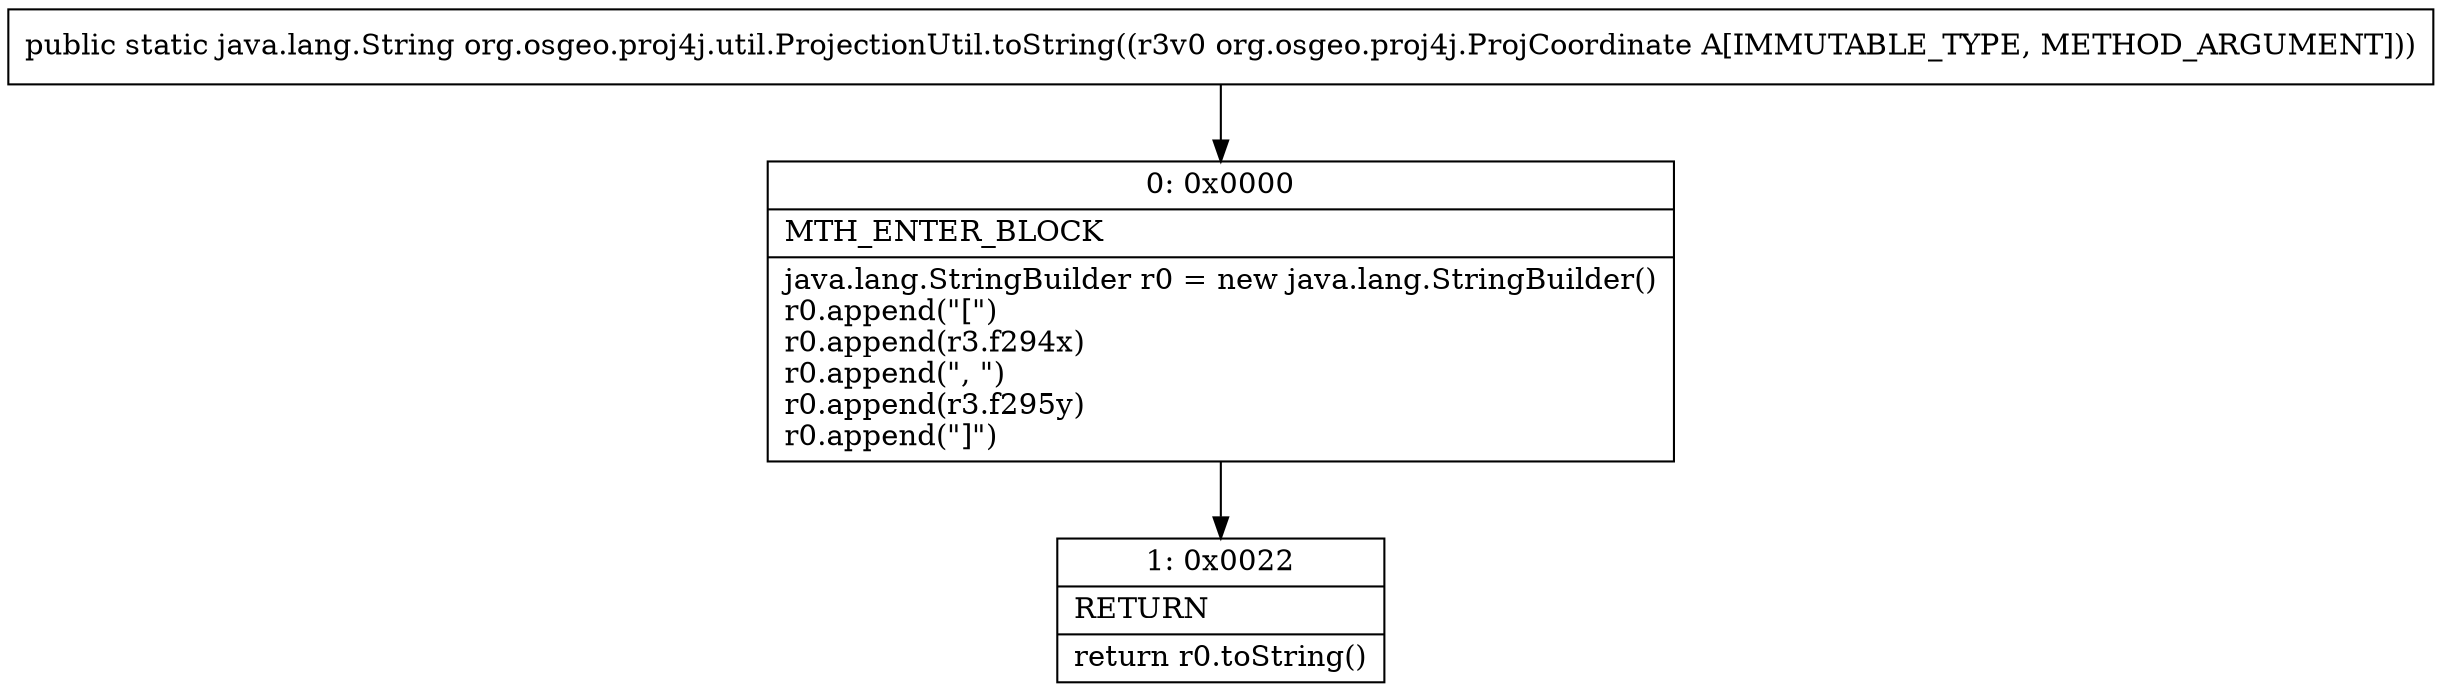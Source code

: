 digraph "CFG fororg.osgeo.proj4j.util.ProjectionUtil.toString(Lorg\/osgeo\/proj4j\/ProjCoordinate;)Ljava\/lang\/String;" {
Node_0 [shape=record,label="{0\:\ 0x0000|MTH_ENTER_BLOCK\l|java.lang.StringBuilder r0 = new java.lang.StringBuilder()\lr0.append(\"[\")\lr0.append(r3.f294x)\lr0.append(\", \")\lr0.append(r3.f295y)\lr0.append(\"]\")\l}"];
Node_1 [shape=record,label="{1\:\ 0x0022|RETURN\l|return r0.toString()\l}"];
MethodNode[shape=record,label="{public static java.lang.String org.osgeo.proj4j.util.ProjectionUtil.toString((r3v0 org.osgeo.proj4j.ProjCoordinate A[IMMUTABLE_TYPE, METHOD_ARGUMENT])) }"];
MethodNode -> Node_0;
Node_0 -> Node_1;
}

